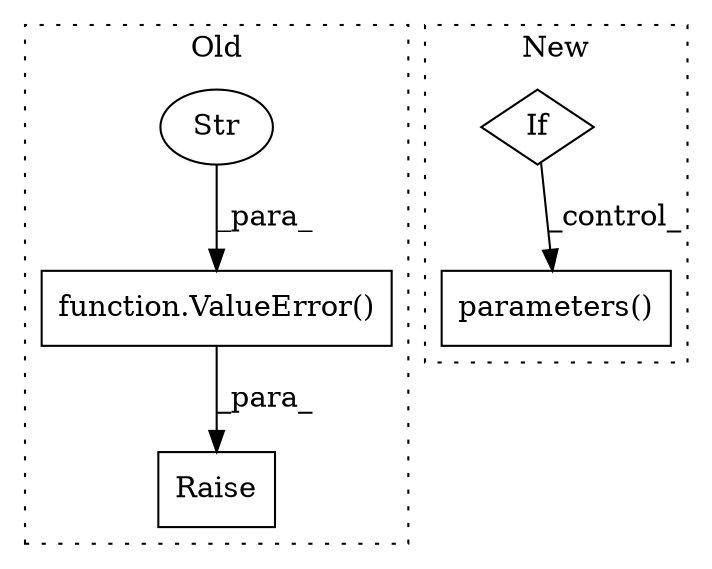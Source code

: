 digraph G {
subgraph cluster0 {
1 [label="function.ValueError()" a="75" s="3847,3864" l="11,1" shape="box"];
4 [label="Str" a="66" s="3858" l="6" shape="ellipse"];
5 [label="Raise" a="91" s="3841" l="6" shape="box"];
label = "Old";
style="dotted";
}
subgraph cluster1 {
2 [label="parameters()" a="75" s="4795" l="18" shape="box"];
3 [label="If" a="96" s="4453" l="3" shape="diamond"];
label = "New";
style="dotted";
}
1 -> 5 [label="_para_"];
3 -> 2 [label="_control_"];
4 -> 1 [label="_para_"];
}